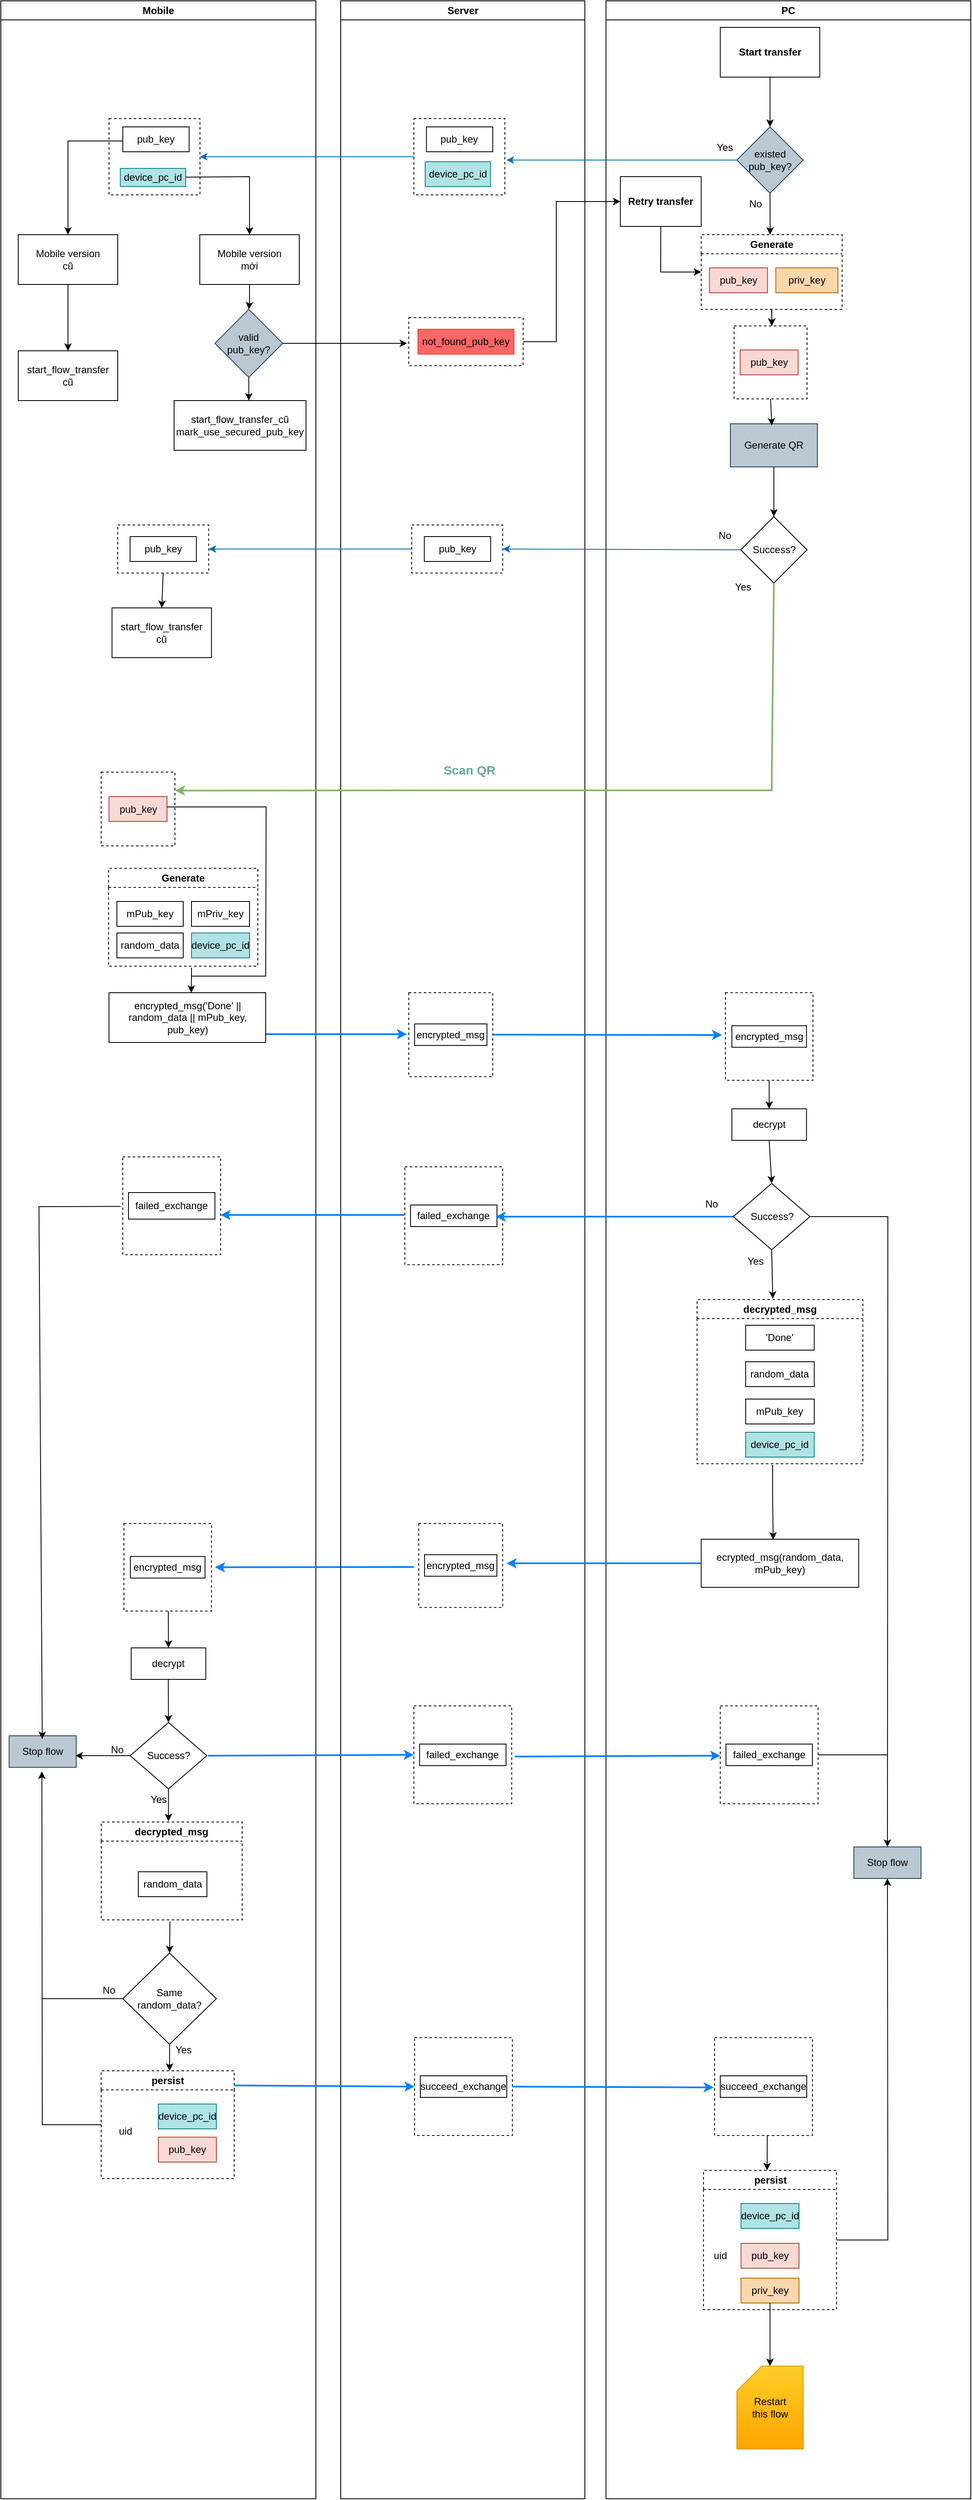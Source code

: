 <mxfile version="21.3.8" type="github">
  <diagram name="Page-1" id="N9Y60iSxj3GCSwu--n6d">
    <mxGraphModel dx="1793" dy="955" grid="1" gridSize="10" guides="1" tooltips="1" connect="1" arrows="1" fold="1" page="1" pageScale="1" pageWidth="850" pageHeight="1100" math="0" shadow="0">
      <root>
        <mxCell id="0" />
        <mxCell id="1" parent="0" />
        <mxCell id="kyeIvbU6v8zzzXoFyVYG-1" value="Mobile" style="swimlane;whiteSpace=wrap" vertex="1" parent="1">
          <mxGeometry x="30" y="128" width="380" height="3012" as="geometry" />
        </mxCell>
        <mxCell id="kyeIvbU6v8zzzXoFyVYG-2" value="" style="whiteSpace=wrap;html=1;aspect=fixed;dashed=1;" vertex="1" parent="kyeIvbU6v8zzzXoFyVYG-1">
          <mxGeometry x="121" y="930" width="89" height="89" as="geometry" />
        </mxCell>
        <mxCell id="kyeIvbU6v8zzzXoFyVYG-4" value="pub_key" style="rounded=0;whiteSpace=wrap;html=1;fillColor=#fad9d5;strokeColor=#ae4132;" vertex="1" parent="kyeIvbU6v8zzzXoFyVYG-1">
          <mxGeometry x="130.5" y="959.5" width="70" height="30" as="geometry" />
        </mxCell>
        <mxCell id="kyeIvbU6v8zzzXoFyVYG-5" value="Generate" style="swimlane;whiteSpace=wrap;html=1;dashed=1;" vertex="1" parent="kyeIvbU6v8zzzXoFyVYG-1">
          <mxGeometry x="130" y="1046" width="180" height="118" as="geometry">
            <mxRectangle x="50" y="112" width="90" height="30" as="alternateBounds" />
          </mxGeometry>
        </mxCell>
        <mxCell id="kyeIvbU6v8zzzXoFyVYG-6" value="mPub_key" style="rounded=0;whiteSpace=wrap;html=1;" vertex="1" parent="kyeIvbU6v8zzzXoFyVYG-5">
          <mxGeometry x="10" y="40" width="80" height="30" as="geometry" />
        </mxCell>
        <mxCell id="kyeIvbU6v8zzzXoFyVYG-7" value="mPriv_key" style="rounded=0;whiteSpace=wrap;html=1;" vertex="1" parent="kyeIvbU6v8zzzXoFyVYG-5">
          <mxGeometry x="100" y="40" width="70" height="30" as="geometry" />
        </mxCell>
        <mxCell id="kyeIvbU6v8zzzXoFyVYG-8" value="random_data" style="rounded=0;whiteSpace=wrap;html=1;" vertex="1" parent="kyeIvbU6v8zzzXoFyVYG-5">
          <mxGeometry x="10" y="78" width="80" height="30" as="geometry" />
        </mxCell>
        <mxCell id="kyeIvbU6v8zzzXoFyVYG-9" value="device_pc_id" style="rounded=0;whiteSpace=wrap;html=1;fillColor=#b0e3e6;strokeColor=#0e8088;" vertex="1" parent="kyeIvbU6v8zzzXoFyVYG-5">
          <mxGeometry x="100" y="78" width="70" height="30" as="geometry" />
        </mxCell>
        <mxCell id="kyeIvbU6v8zzzXoFyVYG-12" value="encrypted_msg(&#39;Done&#39; || random_data || mPub_key, pub_key)" style="rounded=0;whiteSpace=wrap;html=1;" vertex="1" parent="kyeIvbU6v8zzzXoFyVYG-1">
          <mxGeometry x="130.5" y="1196" width="189" height="60" as="geometry" />
        </mxCell>
        <mxCell id="kyeIvbU6v8zzzXoFyVYG-13" value="" style="endArrow=classic;html=1;rounded=0;entryX=0.525;entryY=0.003;entryDx=0;entryDy=0;entryPerimeter=0;" edge="1" parent="kyeIvbU6v8zzzXoFyVYG-1" target="kyeIvbU6v8zzzXoFyVYG-12">
          <mxGeometry width="50" height="50" relative="1" as="geometry">
            <mxPoint x="230" y="1166" as="sourcePoint" />
            <mxPoint x="380" y="1126" as="targetPoint" />
            <Array as="points">
              <mxPoint x="230" y="1176" />
            </Array>
          </mxGeometry>
        </mxCell>
        <mxCell id="kyeIvbU6v8zzzXoFyVYG-14" value="" style="endArrow=none;html=1;rounded=0;" edge="1" parent="kyeIvbU6v8zzzXoFyVYG-1">
          <mxGeometry width="50" height="50" relative="1" as="geometry">
            <mxPoint x="200" y="972" as="sourcePoint" />
            <mxPoint x="230" y="1176" as="targetPoint" />
            <Array as="points">
              <mxPoint x="320" y="972" />
              <mxPoint x="319.5" y="1176" />
            </Array>
          </mxGeometry>
        </mxCell>
        <mxCell id="kyeIvbU6v8zzzXoFyVYG-15" value="" style="whiteSpace=wrap;html=1;aspect=fixed;dashed=1;" vertex="1" parent="kyeIvbU6v8zzzXoFyVYG-1">
          <mxGeometry x="147.12" y="1394" width="118" height="118" as="geometry" />
        </mxCell>
        <mxCell id="kyeIvbU6v8zzzXoFyVYG-16" value="failed_exchange" style="rounded=0;whiteSpace=wrap;html=1;" vertex="1" parent="kyeIvbU6v8zzzXoFyVYG-1">
          <mxGeometry x="154" y="1437" width="104.25" height="32" as="geometry" />
        </mxCell>
        <mxCell id="kyeIvbU6v8zzzXoFyVYG-17" value="Stop flow" style="rounded=0;whiteSpace=wrap;html=1;fillColor=#bac8d3;strokeColor=#23445d;" vertex="1" parent="kyeIvbU6v8zzzXoFyVYG-1">
          <mxGeometry x="10" y="2092" width="81" height="38" as="geometry" />
        </mxCell>
        <mxCell id="kyeIvbU6v8zzzXoFyVYG-18" value="" style="endArrow=classic;html=1;rounded=0;exitX=-0.021;exitY=0.506;exitDx=0;exitDy=0;exitPerimeter=0;" edge="1" parent="kyeIvbU6v8zzzXoFyVYG-1" source="kyeIvbU6v8zzzXoFyVYG-15">
          <mxGeometry width="50" height="50" relative="1" as="geometry">
            <mxPoint x="141.99" y="1466" as="sourcePoint" />
            <mxPoint x="50" y="2096" as="targetPoint" />
            <Array as="points">
              <mxPoint x="45.99" y="1454" />
            </Array>
          </mxGeometry>
        </mxCell>
        <mxCell id="kyeIvbU6v8zzzXoFyVYG-19" value="" style="whiteSpace=wrap;html=1;aspect=fixed;dashed=1;" vertex="1" parent="kyeIvbU6v8zzzXoFyVYG-1">
          <mxGeometry x="148.49" y="1836" width="105.63" height="105.63" as="geometry" />
        </mxCell>
        <mxCell id="kyeIvbU6v8zzzXoFyVYG-20" value="encrypted_msg" style="rounded=0;whiteSpace=wrap;html=1;" vertex="1" parent="kyeIvbU6v8zzzXoFyVYG-1">
          <mxGeometry x="156.3" y="1875.82" width="90" height="26" as="geometry" />
        </mxCell>
        <mxCell id="kyeIvbU6v8zzzXoFyVYG-21" value="decrypt" style="rounded=0;whiteSpace=wrap;html=1;" vertex="1" parent="kyeIvbU6v8zzzXoFyVYG-1">
          <mxGeometry x="157.25" y="1986" width="90" height="38" as="geometry" />
        </mxCell>
        <mxCell id="kyeIvbU6v8zzzXoFyVYG-22" value="decrypted_msg" style="swimlane;whiteSpace=wrap;html=1;dashed=1;" vertex="1" parent="kyeIvbU6v8zzzXoFyVYG-1">
          <mxGeometry x="121.12" y="2196" width="170" height="118" as="geometry" />
        </mxCell>
        <mxCell id="kyeIvbU6v8zzzXoFyVYG-23" value="random_data" style="rounded=0;whiteSpace=wrap;html=1;" vertex="1" parent="kyeIvbU6v8zzzXoFyVYG-22">
          <mxGeometry x="44.75" y="60" width="82.75" height="30" as="geometry" />
        </mxCell>
        <mxCell id="kyeIvbU6v8zzzXoFyVYG-24" value="" style="endArrow=classic;html=1;rounded=0;entryX=0.5;entryY=0;entryDx=0;entryDy=0;" edge="1" parent="kyeIvbU6v8zzzXoFyVYG-22" target="kyeIvbU6v8zzzXoFyVYG-26">
          <mxGeometry width="50" height="50" relative="1" as="geometry">
            <mxPoint x="82.88" y="120" as="sourcePoint" />
            <mxPoint x="137.13" y="70" as="targetPoint" />
          </mxGeometry>
        </mxCell>
        <mxCell id="kyeIvbU6v8zzzXoFyVYG-25" value="Success?" style="rhombus;whiteSpace=wrap;html=1;" vertex="1" parent="kyeIvbU6v8zzzXoFyVYG-1">
          <mxGeometry x="156" y="2076" width="92.5" height="80" as="geometry" />
        </mxCell>
        <mxCell id="kyeIvbU6v8zzzXoFyVYG-26" value="Same random_data?" style="rhombus;whiteSpace=wrap;html=1;" vertex="1" parent="kyeIvbU6v8zzzXoFyVYG-1">
          <mxGeometry x="147.12" y="2354" width="112.88" height="110" as="geometry" />
        </mxCell>
        <mxCell id="kyeIvbU6v8zzzXoFyVYG-27" value="" style="endArrow=classic;html=1;rounded=0;entryX=0.5;entryY=0;entryDx=0;entryDy=0;" edge="1" parent="kyeIvbU6v8zzzXoFyVYG-1" target="kyeIvbU6v8zzzXoFyVYG-21">
          <mxGeometry width="50" height="50" relative="1" as="geometry">
            <mxPoint x="202" y="1942" as="sourcePoint" />
            <mxPoint x="254.12" y="1891.63" as="targetPoint" />
          </mxGeometry>
        </mxCell>
        <mxCell id="kyeIvbU6v8zzzXoFyVYG-28" value="" style="endArrow=classic;html=1;rounded=0;entryX=0.5;entryY=0;entryDx=0;entryDy=0;" edge="1" parent="kyeIvbU6v8zzzXoFyVYG-1" target="kyeIvbU6v8zzzXoFyVYG-25">
          <mxGeometry width="50" height="50" relative="1" as="geometry">
            <mxPoint x="201.99" y="2024" as="sourcePoint" />
            <mxPoint x="201.99" y="2068" as="targetPoint" />
          </mxGeometry>
        </mxCell>
        <mxCell id="kyeIvbU6v8zzzXoFyVYG-29" value="" style="endArrow=classic;html=1;rounded=0;exitX=0.5;exitY=1;exitDx=0;exitDy=0;entryX=0.477;entryY=-0.008;entryDx=0;entryDy=0;entryPerimeter=0;" edge="1" parent="kyeIvbU6v8zzzXoFyVYG-1" source="kyeIvbU6v8zzzXoFyVYG-25" target="kyeIvbU6v8zzzXoFyVYG-22">
          <mxGeometry width="50" height="50" relative="1" as="geometry">
            <mxPoint x="350" y="2236" as="sourcePoint" />
            <mxPoint x="400" y="2186" as="targetPoint" />
          </mxGeometry>
        </mxCell>
        <mxCell id="kyeIvbU6v8zzzXoFyVYG-30" value="" style="endArrow=classic;html=1;rounded=0;exitX=0;exitY=0.5;exitDx=0;exitDy=0;entryX=1;entryY=0.5;entryDx=0;entryDy=0;" edge="1" parent="kyeIvbU6v8zzzXoFyVYG-1" source="kyeIvbU6v8zzzXoFyVYG-25">
          <mxGeometry width="50" height="50" relative="1" as="geometry">
            <mxPoint x="260" y="2106" as="sourcePoint" />
            <mxPoint x="90" y="2116" as="targetPoint" />
          </mxGeometry>
        </mxCell>
        <mxCell id="kyeIvbU6v8zzzXoFyVYG-31" value="" style="endArrow=classic;html=1;rounded=0;strokeWidth=2;fillColor=#b1ddf0;strokeColor=#007FFF;" edge="1" parent="kyeIvbU6v8zzzXoFyVYG-1">
          <mxGeometry width="50" height="50" relative="1" as="geometry">
            <mxPoint x="498.25" y="1888.48" as="sourcePoint" />
            <mxPoint x="258.25" y="1888.82" as="targetPoint" />
          </mxGeometry>
        </mxCell>
        <mxCell id="kyeIvbU6v8zzzXoFyVYG-32" value="" style="endArrow=classic;html=1;rounded=0;entryX=0.5;entryY=0;entryDx=0;entryDy=0;exitX=0.5;exitY=1;exitDx=0;exitDy=0;" edge="1" parent="kyeIvbU6v8zzzXoFyVYG-1" source="kyeIvbU6v8zzzXoFyVYG-26">
          <mxGeometry width="50" height="50" relative="1" as="geometry">
            <mxPoint x="200" y="2466" as="sourcePoint" />
            <mxPoint x="203.56" y="2496" as="targetPoint" />
          </mxGeometry>
        </mxCell>
        <mxCell id="kyeIvbU6v8zzzXoFyVYG-33" value="Yes" style="text;html=1;align=center;verticalAlign=middle;resizable=0;points=[];autosize=1;strokeColor=none;fillColor=none;" vertex="1" parent="kyeIvbU6v8zzzXoFyVYG-1">
          <mxGeometry x="200" y="2456" width="40" height="30" as="geometry" />
        </mxCell>
        <mxCell id="kyeIvbU6v8zzzXoFyVYG-34" value="persist" style="swimlane;whiteSpace=wrap;html=1;dashed=1;" vertex="1" parent="kyeIvbU6v8zzzXoFyVYG-1">
          <mxGeometry x="121" y="2496" width="160.5" height="130" as="geometry" />
        </mxCell>
        <mxCell id="kyeIvbU6v8zzzXoFyVYG-35" value="device_pc_id" style="rounded=0;whiteSpace=wrap;html=1;fillColor=#b0e3e6;strokeColor=#0e8088;" vertex="1" parent="kyeIvbU6v8zzzXoFyVYG-34">
          <mxGeometry x="69" y="40" width="70" height="30" as="geometry" />
        </mxCell>
        <mxCell id="kyeIvbU6v8zzzXoFyVYG-36" value="pub_key" style="rounded=0;whiteSpace=wrap;html=1;fillColor=#fad9d5;strokeColor=#ae4132;" vertex="1" parent="kyeIvbU6v8zzzXoFyVYG-34">
          <mxGeometry x="69" y="80" width="70" height="30" as="geometry" />
        </mxCell>
        <mxCell id="kyeIvbU6v8zzzXoFyVYG-37" value="uid" style="text;html=1;align=center;verticalAlign=middle;resizable=0;points=[];autosize=1;strokeColor=none;fillColor=none;" vertex="1" parent="kyeIvbU6v8zzzXoFyVYG-34">
          <mxGeometry x="9" y="58" width="40" height="30" as="geometry" />
        </mxCell>
        <mxCell id="kyeIvbU6v8zzzXoFyVYG-38" value="" style="endArrow=classic;html=1;rounded=0;exitX=0;exitY=0.5;exitDx=0;exitDy=0;entryX=0.5;entryY=1;entryDx=0;entryDy=0;" edge="1" parent="kyeIvbU6v8zzzXoFyVYG-1" source="kyeIvbU6v8zzzXoFyVYG-34">
          <mxGeometry width="50" height="50" relative="1" as="geometry">
            <mxPoint x="360" y="2286" as="sourcePoint" />
            <mxPoint x="49.5" y="2135" as="targetPoint" />
            <Array as="points">
              <mxPoint x="50" y="2561" />
            </Array>
          </mxGeometry>
        </mxCell>
        <mxCell id="kyeIvbU6v8zzzXoFyVYG-141" value="" style="rounded=0;whiteSpace=wrap;html=1;dashed=1;" vertex="1" parent="kyeIvbU6v8zzzXoFyVYG-1">
          <mxGeometry x="130.5" y="142" width="109.75" height="92" as="geometry" />
        </mxCell>
        <mxCell id="kyeIvbU6v8zzzXoFyVYG-142" value="device_pc_id" style="rounded=0;whiteSpace=wrap;html=1;fillColor=#b0e3e6;strokeColor=#0e8088;" vertex="1" parent="kyeIvbU6v8zzzXoFyVYG-1">
          <mxGeometry x="144.13" y="202" width="78.88" height="22" as="geometry" />
        </mxCell>
        <mxCell id="kyeIvbU6v8zzzXoFyVYG-153" value="" style="edgeStyle=orthogonalEdgeStyle;rounded=0;orthogonalLoop=1;jettySize=auto;html=1;" edge="1" parent="kyeIvbU6v8zzzXoFyVYG-1" source="kyeIvbU6v8zzzXoFyVYG-151" target="kyeIvbU6v8zzzXoFyVYG-152">
          <mxGeometry relative="1" as="geometry" />
        </mxCell>
        <mxCell id="kyeIvbU6v8zzzXoFyVYG-151" value="Mobile version &lt;br&gt;cũ" style="rounded=0;whiteSpace=wrap;html=1;" vertex="1" parent="kyeIvbU6v8zzzXoFyVYG-1">
          <mxGeometry x="21" y="282" width="120" height="60" as="geometry" />
        </mxCell>
        <mxCell id="kyeIvbU6v8zzzXoFyVYG-152" value="start_flow_transfer&lt;br&gt;cũ" style="rounded=0;whiteSpace=wrap;html=1;" vertex="1" parent="kyeIvbU6v8zzzXoFyVYG-1">
          <mxGeometry x="21" y="422" width="120" height="60" as="geometry" />
        </mxCell>
        <mxCell id="kyeIvbU6v8zzzXoFyVYG-163" value="" style="edgeStyle=orthogonalEdgeStyle;rounded=0;orthogonalLoop=1;jettySize=auto;html=1;" edge="1" parent="kyeIvbU6v8zzzXoFyVYG-1" source="kyeIvbU6v8zzzXoFyVYG-154" target="kyeIvbU6v8zzzXoFyVYG-158">
          <mxGeometry relative="1" as="geometry" />
        </mxCell>
        <mxCell id="kyeIvbU6v8zzzXoFyVYG-154" value="Mobile version&lt;br&gt;mới" style="rounded=0;whiteSpace=wrap;html=1;" vertex="1" parent="kyeIvbU6v8zzzXoFyVYG-1">
          <mxGeometry x="240" y="282" width="120" height="60" as="geometry" />
        </mxCell>
        <mxCell id="kyeIvbU6v8zzzXoFyVYG-156" value="" style="endArrow=classic;html=1;rounded=0;entryX=0.5;entryY=0;entryDx=0;entryDy=0;exitX=0;exitY=0.5;exitDx=0;exitDy=0;" edge="1" parent="kyeIvbU6v8zzzXoFyVYG-1" target="kyeIvbU6v8zzzXoFyVYG-151">
          <mxGeometry width="50" height="50" relative="1" as="geometry">
            <mxPoint x="146.76" y="169" as="sourcePoint" />
            <mxPoint x="620" y="272" as="targetPoint" />
            <Array as="points">
              <mxPoint x="81" y="169" />
            </Array>
          </mxGeometry>
        </mxCell>
        <mxCell id="kyeIvbU6v8zzzXoFyVYG-157" value="" style="endArrow=classic;html=1;rounded=0;entryX=0.5;entryY=0;entryDx=0;entryDy=0;" edge="1" parent="kyeIvbU6v8zzzXoFyVYG-1" source="kyeIvbU6v8zzzXoFyVYG-142" target="kyeIvbU6v8zzzXoFyVYG-154">
          <mxGeometry width="50" height="50" relative="1" as="geometry">
            <mxPoint x="230" y="212" as="sourcePoint" />
            <mxPoint x="620" y="272" as="targetPoint" />
            <Array as="points">
              <mxPoint x="300" y="212" />
            </Array>
          </mxGeometry>
        </mxCell>
        <mxCell id="kyeIvbU6v8zzzXoFyVYG-166" value="" style="edgeStyle=orthogonalEdgeStyle;rounded=0;orthogonalLoop=1;jettySize=auto;html=1;" edge="1" parent="kyeIvbU6v8zzzXoFyVYG-1" source="kyeIvbU6v8zzzXoFyVYG-158" target="kyeIvbU6v8zzzXoFyVYG-165">
          <mxGeometry relative="1" as="geometry">
            <Array as="points">
              <mxPoint x="299" y="482" />
              <mxPoint x="299" y="482" />
            </Array>
          </mxGeometry>
        </mxCell>
        <mxCell id="kyeIvbU6v8zzzXoFyVYG-158" value="valid pub_key?" style="rhombus;whiteSpace=wrap;html=1;fillColor=#bac8d3;strokeColor=#23445d;" vertex="1" parent="kyeIvbU6v8zzzXoFyVYG-1">
          <mxGeometry x="258.25" y="372" width="81.75" height="82" as="geometry" />
        </mxCell>
        <mxCell id="kyeIvbU6v8zzzXoFyVYG-165" value="start_flow_transfer_cũ&lt;br&gt;mark_use_secured_pub_key" style="rounded=0;whiteSpace=wrap;html=1;align=center;" vertex="1" parent="kyeIvbU6v8zzzXoFyVYG-1">
          <mxGeometry x="209" y="482" width="159.12" height="60" as="geometry" />
        </mxCell>
        <mxCell id="kyeIvbU6v8zzzXoFyVYG-174" value="" style="rounded=0;whiteSpace=wrap;html=1;dashed=1;" vertex="1" parent="kyeIvbU6v8zzzXoFyVYG-1">
          <mxGeometry x="141" y="632" width="109.75" height="58" as="geometry" />
        </mxCell>
        <mxCell id="kyeIvbU6v8zzzXoFyVYG-177" value="pub_key" style="rounded=0;whiteSpace=wrap;html=1;" vertex="1" parent="kyeIvbU6v8zzzXoFyVYG-1">
          <mxGeometry x="147.12" y="152" width="80" height="30" as="geometry" />
        </mxCell>
        <mxCell id="kyeIvbU6v8zzzXoFyVYG-179" value="pub_key" style="rounded=0;whiteSpace=wrap;html=1;" vertex="1" parent="kyeIvbU6v8zzzXoFyVYG-1">
          <mxGeometry x="155.88" y="646" width="80" height="30" as="geometry" />
        </mxCell>
        <mxCell id="kyeIvbU6v8zzzXoFyVYG-181" value="start_flow_transfer&lt;br&gt;cũ" style="rounded=0;whiteSpace=wrap;html=1;" vertex="1" parent="kyeIvbU6v8zzzXoFyVYG-1">
          <mxGeometry x="134.12" y="732" width="120" height="60" as="geometry" />
        </mxCell>
        <mxCell id="kyeIvbU6v8zzzXoFyVYG-182" value="" style="endArrow=classic;html=1;rounded=0;exitX=0.5;exitY=1;exitDx=0;exitDy=0;entryX=0.5;entryY=0;entryDx=0;entryDy=0;" edge="1" parent="kyeIvbU6v8zzzXoFyVYG-1" source="kyeIvbU6v8zzzXoFyVYG-174" target="kyeIvbU6v8zzzXoFyVYG-181">
          <mxGeometry width="50" height="50" relative="1" as="geometry">
            <mxPoint x="510" y="802" as="sourcePoint" />
            <mxPoint x="560" y="752" as="targetPoint" />
          </mxGeometry>
        </mxCell>
        <mxCell id="kyeIvbU6v8zzzXoFyVYG-39" value="Server" style="swimlane;whiteSpace=wrap" vertex="1" parent="1">
          <mxGeometry x="440" y="128" width="294.5" height="3012" as="geometry">
            <mxRectangle x="444.5" y="128" width="80" height="30" as="alternateBounds" />
          </mxGeometry>
        </mxCell>
        <mxCell id="kyeIvbU6v8zzzXoFyVYG-44" value="Scan QR&amp;nbsp;" style="text;html=1;strokeColor=none;fillColor=none;align=center;verticalAlign=middle;whiteSpace=wrap;rounded=0;fontSize=15;fontStyle=1;fontColor=#67AB9F;" vertex="1" parent="kyeIvbU6v8zzzXoFyVYG-39">
          <mxGeometry x="120.37" y="912" width="75" height="30" as="geometry" />
        </mxCell>
        <mxCell id="kyeIvbU6v8zzzXoFyVYG-45" value="" style="whiteSpace=wrap;html=1;aspect=fixed;dashed=1;" vertex="1" parent="kyeIvbU6v8zzzXoFyVYG-39">
          <mxGeometry x="82.13" y="1196" width="101.25" height="101.25" as="geometry" />
        </mxCell>
        <mxCell id="kyeIvbU6v8zzzXoFyVYG-46" value="encrypted_msg" style="rounded=0;whiteSpace=wrap;html=1;" vertex="1" parent="kyeIvbU6v8zzzXoFyVYG-39">
          <mxGeometry x="89.13" y="1233.63" width="87.25" height="26" as="geometry" />
        </mxCell>
        <mxCell id="kyeIvbU6v8zzzXoFyVYG-47" value="" style="whiteSpace=wrap;html=1;aspect=fixed;dashed=1;" vertex="1" parent="kyeIvbU6v8zzzXoFyVYG-39">
          <mxGeometry x="77.37" y="1406" width="118" height="118" as="geometry" />
        </mxCell>
        <mxCell id="kyeIvbU6v8zzzXoFyVYG-48" value="failed_exchange" style="rounded=0;whiteSpace=wrap;html=1;" vertex="1" parent="kyeIvbU6v8zzzXoFyVYG-39">
          <mxGeometry x="84.24" y="1452" width="104.25" height="26" as="geometry" />
        </mxCell>
        <mxCell id="kyeIvbU6v8zzzXoFyVYG-49" value="" style="whiteSpace=wrap;html=1;aspect=fixed;dashed=1;" vertex="1" parent="kyeIvbU6v8zzzXoFyVYG-39">
          <mxGeometry x="94.12" y="1836" width="101.25" height="101.25" as="geometry" />
        </mxCell>
        <mxCell id="kyeIvbU6v8zzzXoFyVYG-50" value="encrypted_msg" style="rounded=0;whiteSpace=wrap;html=1;" vertex="1" parent="kyeIvbU6v8zzzXoFyVYG-39">
          <mxGeometry x="101.12" y="1873.63" width="87.25" height="26" as="geometry" />
        </mxCell>
        <mxCell id="kyeIvbU6v8zzzXoFyVYG-51" value="" style="whiteSpace=wrap;html=1;aspect=fixed;dashed=1;" vertex="1" parent="kyeIvbU6v8zzzXoFyVYG-39">
          <mxGeometry x="89.13" y="2456" width="118" height="118" as="geometry" />
        </mxCell>
        <mxCell id="kyeIvbU6v8zzzXoFyVYG-52" value="succeed_exchange" style="rounded=0;whiteSpace=wrap;html=1;" vertex="1" parent="kyeIvbU6v8zzzXoFyVYG-39">
          <mxGeometry x="96.0" y="2502" width="104.25" height="26" as="geometry" />
        </mxCell>
        <mxCell id="kyeIvbU6v8zzzXoFyVYG-53" value="" style="whiteSpace=wrap;html=1;aspect=fixed;dashed=1;" vertex="1" parent="kyeIvbU6v8zzzXoFyVYG-39">
          <mxGeometry x="88.25" y="2056" width="118" height="118" as="geometry" />
        </mxCell>
        <mxCell id="kyeIvbU6v8zzzXoFyVYG-54" value="failed_exchange" style="rounded=0;whiteSpace=wrap;html=1;" vertex="1" parent="kyeIvbU6v8zzzXoFyVYG-39">
          <mxGeometry x="95.12" y="2102" width="104.25" height="26" as="geometry" />
        </mxCell>
        <mxCell id="kyeIvbU6v8zzzXoFyVYG-137" value="" style="rounded=0;whiteSpace=wrap;html=1;dashed=1;" vertex="1" parent="kyeIvbU6v8zzzXoFyVYG-39">
          <mxGeometry x="88.25" y="142" width="109.75" height="92" as="geometry" />
        </mxCell>
        <mxCell id="kyeIvbU6v8zzzXoFyVYG-138" value="device_pc_id" style="rounded=0;whiteSpace=wrap;html=1;fillColor=#b0e3e6;strokeColor=#0e8088;" vertex="1" parent="kyeIvbU6v8zzzXoFyVYG-39">
          <mxGeometry x="101.88" y="194" width="78.88" height="30" as="geometry" />
        </mxCell>
        <mxCell id="kyeIvbU6v8zzzXoFyVYG-159" value="" style="rounded=0;whiteSpace=wrap;html=1;dashed=1;" vertex="1" parent="kyeIvbU6v8zzzXoFyVYG-39">
          <mxGeometry x="82.13" y="382" width="137.87" height="58" as="geometry" />
        </mxCell>
        <mxCell id="kyeIvbU6v8zzzXoFyVYG-161" value="not_found_pub_key" style="rounded=0;whiteSpace=wrap;html=1;fillColor=#FF6666;strokeColor=#FF3333;" vertex="1" parent="kyeIvbU6v8zzzXoFyVYG-39">
          <mxGeometry x="93.12" y="396" width="115.88" height="30" as="geometry" />
        </mxCell>
        <mxCell id="kyeIvbU6v8zzzXoFyVYG-171" value="" style="rounded=0;whiteSpace=wrap;html=1;dashed=1;" vertex="1" parent="kyeIvbU6v8zzzXoFyVYG-39">
          <mxGeometry x="85.62" y="632" width="109.75" height="58" as="geometry" />
        </mxCell>
        <mxCell id="kyeIvbU6v8zzzXoFyVYG-176" value="pub_key" style="rounded=0;whiteSpace=wrap;html=1;" vertex="1" parent="kyeIvbU6v8zzzXoFyVYG-39">
          <mxGeometry x="103.38" y="152" width="80" height="30" as="geometry" />
        </mxCell>
        <mxCell id="kyeIvbU6v8zzzXoFyVYG-178" value="pub_key" style="rounded=0;whiteSpace=wrap;html=1;" vertex="1" parent="kyeIvbU6v8zzzXoFyVYG-39">
          <mxGeometry x="100.85" y="646" width="80" height="30" as="geometry" />
        </mxCell>
        <mxCell id="kyeIvbU6v8zzzXoFyVYG-55" value="PC" style="swimlane;whiteSpace=wrap" vertex="1" parent="1">
          <mxGeometry x="760" y="128" width="440" height="3012" as="geometry" />
        </mxCell>
        <mxCell id="kyeIvbU6v8zzzXoFyVYG-57" value="Generate" style="swimlane;whiteSpace=wrap;html=1;dashed=1;" vertex="1" parent="kyeIvbU6v8zzzXoFyVYG-55">
          <mxGeometry x="114.83" y="282" width="170" height="90" as="geometry">
            <mxRectangle x="50" y="112" width="90" height="30" as="alternateBounds" />
          </mxGeometry>
        </mxCell>
        <mxCell id="kyeIvbU6v8zzzXoFyVYG-58" value="pub_key" style="rounded=0;whiteSpace=wrap;html=1;fillColor=#fad9d5;strokeColor=#ae4132;" vertex="1" parent="kyeIvbU6v8zzzXoFyVYG-57">
          <mxGeometry x="10" y="40" width="70" height="30" as="geometry" />
        </mxCell>
        <mxCell id="kyeIvbU6v8zzzXoFyVYG-59" value="priv_key" style="rounded=0;whiteSpace=wrap;html=1;fillColor=#fad7ac;strokeColor=#b46504;" vertex="1" parent="kyeIvbU6v8zzzXoFyVYG-57">
          <mxGeometry x="90" y="40" width="75" height="30" as="geometry" />
        </mxCell>
        <mxCell id="kyeIvbU6v8zzzXoFyVYG-79" value="" style="edgeStyle=orthogonalEdgeStyle;rounded=0;orthogonalLoop=1;jettySize=auto;html=1;entryX=0.457;entryY=0.009;entryDx=0;entryDy=0;entryPerimeter=0;" edge="1" parent="kyeIvbU6v8zzzXoFyVYG-55" target="kyeIvbU6v8zzzXoFyVYG-88">
          <mxGeometry relative="1" as="geometry">
            <mxPoint x="200" y="1766" as="sourcePoint" />
            <Array as="points">
              <mxPoint x="201" y="1766" />
              <mxPoint x="201" y="1806" />
              <mxPoint x="202" y="1806" />
            </Array>
          </mxGeometry>
        </mxCell>
        <mxCell id="kyeIvbU6v8zzzXoFyVYG-80" value="decrypted_msg" style="swimlane;whiteSpace=wrap;html=1;dashed=1;" vertex="1" parent="kyeIvbU6v8zzzXoFyVYG-55">
          <mxGeometry x="109.83" y="1566" width="200" height="198" as="geometry" />
        </mxCell>
        <mxCell id="kyeIvbU6v8zzzXoFyVYG-81" value="&#39;Done&#39;" style="rounded=0;whiteSpace=wrap;html=1;" vertex="1" parent="kyeIvbU6v8zzzXoFyVYG-80">
          <mxGeometry x="58.62" y="31" width="82.75" height="30" as="geometry" />
        </mxCell>
        <mxCell id="kyeIvbU6v8zzzXoFyVYG-82" value="random_data" style="rounded=0;whiteSpace=wrap;html=1;" vertex="1" parent="kyeIvbU6v8zzzXoFyVYG-80">
          <mxGeometry x="58.63" y="75" width="82.75" height="30" as="geometry" />
        </mxCell>
        <mxCell id="kyeIvbU6v8zzzXoFyVYG-83" value="mPub_key" style="rounded=0;whiteSpace=wrap;html=1;" vertex="1" parent="kyeIvbU6v8zzzXoFyVYG-80">
          <mxGeometry x="58.63" y="120" width="82.75" height="30" as="geometry" />
        </mxCell>
        <mxCell id="kyeIvbU6v8zzzXoFyVYG-84" value="device_pc_id" style="rounded=0;whiteSpace=wrap;html=1;fillColor=#b0e3e6;strokeColor=#0e8088;" vertex="1" parent="kyeIvbU6v8zzzXoFyVYG-80">
          <mxGeometry x="58.62" y="160" width="82.75" height="30" as="geometry" />
        </mxCell>
        <mxCell id="kyeIvbU6v8zzzXoFyVYG-85" value="Success?" style="rhombus;whiteSpace=wrap;html=1;" vertex="1" parent="kyeIvbU6v8zzzXoFyVYG-55">
          <mxGeometry x="153.58" y="1426" width="92.5" height="80" as="geometry" />
        </mxCell>
        <mxCell id="kyeIvbU6v8zzzXoFyVYG-86" value="decrypt" style="rounded=0;whiteSpace=wrap;html=1;" vertex="1" parent="kyeIvbU6v8zzzXoFyVYG-55">
          <mxGeometry x="151.84" y="1336" width="90" height="38" as="geometry" />
        </mxCell>
        <mxCell id="kyeIvbU6v8zzzXoFyVYG-87" value="" style="endArrow=classic;html=1;rounded=0;exitX=0;exitY=0.5;exitDx=0;exitDy=0;strokeWidth=2;fillColor=#b1ddf0;strokeColor=#007FFF;" edge="1" parent="kyeIvbU6v8zzzXoFyVYG-55" source="kyeIvbU6v8zzzXoFyVYG-85">
          <mxGeometry width="50" height="50" relative="1" as="geometry">
            <mxPoint x="101.99" y="1466" as="sourcePoint" />
            <mxPoint x="-133.01" y="1466" as="targetPoint" />
          </mxGeometry>
        </mxCell>
        <mxCell id="kyeIvbU6v8zzzXoFyVYG-88" value="ecrypted_msg(random_data, mPub_key)" style="whiteSpace=wrap;html=1;fontStyle=0;startSize=23;" vertex="1" parent="kyeIvbU6v8zzzXoFyVYG-55">
          <mxGeometry x="114.83" y="1855" width="190" height="58" as="geometry" />
        </mxCell>
        <mxCell id="kyeIvbU6v8zzzXoFyVYG-89" value="" style="endArrow=classic;html=1;rounded=0;strokeWidth=2;fillColor=#b1ddf0;strokeColor=#007FFF;exitX=0;exitY=0.5;exitDx=0;exitDy=0;" edge="1" parent="kyeIvbU6v8zzzXoFyVYG-55" source="kyeIvbU6v8zzzXoFyVYG-88">
          <mxGeometry width="50" height="50" relative="1" as="geometry">
            <mxPoint x="96.99" y="1886" as="sourcePoint" />
            <mxPoint x="-120" y="1884" as="targetPoint" />
          </mxGeometry>
        </mxCell>
        <mxCell id="kyeIvbU6v8zzzXoFyVYG-90" value="No" style="text;html=1;align=center;verticalAlign=middle;resizable=0;points=[];autosize=1;strokeColor=none;fillColor=none;" vertex="1" parent="kyeIvbU6v8zzzXoFyVYG-55">
          <mxGeometry x="106.99" y="1436" width="40" height="30" as="geometry" />
        </mxCell>
        <mxCell id="kyeIvbU6v8zzzXoFyVYG-91" value="" style="whiteSpace=wrap;html=1;aspect=fixed;dashed=1;" vertex="1" parent="kyeIvbU6v8zzzXoFyVYG-55">
          <mxGeometry x="144.03" y="1196" width="105.63" height="105.63" as="geometry" />
        </mxCell>
        <mxCell id="kyeIvbU6v8zzzXoFyVYG-92" value="encrypted_msg" style="rounded=0;whiteSpace=wrap;html=1;" vertex="1" parent="kyeIvbU6v8zzzXoFyVYG-55">
          <mxGeometry x="151.84" y="1235.81" width="90" height="26" as="geometry" />
        </mxCell>
        <mxCell id="kyeIvbU6v8zzzXoFyVYG-93" value="" style="whiteSpace=wrap;html=1;aspect=fixed;dashed=1;" vertex="1" parent="kyeIvbU6v8zzzXoFyVYG-55">
          <mxGeometry x="131.0" y="2456" width="118" height="118" as="geometry" />
        </mxCell>
        <mxCell id="kyeIvbU6v8zzzXoFyVYG-94" value="succeed_exchange" style="rounded=0;whiteSpace=wrap;html=1;" vertex="1" parent="kyeIvbU6v8zzzXoFyVYG-55">
          <mxGeometry x="137.87" y="2502" width="104.25" height="26" as="geometry" />
        </mxCell>
        <mxCell id="kyeIvbU6v8zzzXoFyVYG-95" value="" style="endArrow=classic;html=1;rounded=0;entryX=0.54;entryY=0;entryDx=0;entryDy=0;entryPerimeter=0;" edge="1" parent="kyeIvbU6v8zzzXoFyVYG-55">
          <mxGeometry width="50" height="50" relative="1" as="geometry">
            <mxPoint x="194.5" y="2574" as="sourcePoint" />
            <mxPoint x="194.36" y="2616" as="targetPoint" />
          </mxGeometry>
        </mxCell>
        <mxCell id="kyeIvbU6v8zzzXoFyVYG-96" value="" style="endArrow=classic;html=1;rounded=0;exitX=0.5;exitY=1;exitDx=0;exitDy=0;entryX=0.5;entryY=0;entryDx=0;entryDy=0;" edge="1" parent="kyeIvbU6v8zzzXoFyVYG-55" source="kyeIvbU6v8zzzXoFyVYG-91" target="kyeIvbU6v8zzzXoFyVYG-86">
          <mxGeometry width="50" height="50" relative="1" as="geometry">
            <mxPoint x="-210" y="1526" as="sourcePoint" />
            <mxPoint x="-160" y="1476" as="targetPoint" />
          </mxGeometry>
        </mxCell>
        <mxCell id="kyeIvbU6v8zzzXoFyVYG-97" value="" style="endArrow=classic;html=1;rounded=0;exitX=0.5;exitY=1;exitDx=0;exitDy=0;entryX=0.5;entryY=0;entryDx=0;entryDy=0;" edge="1" parent="kyeIvbU6v8zzzXoFyVYG-55" source="kyeIvbU6v8zzzXoFyVYG-86" target="kyeIvbU6v8zzzXoFyVYG-85">
          <mxGeometry width="50" height="50" relative="1" as="geometry">
            <mxPoint x="-210" y="1526" as="sourcePoint" />
            <mxPoint x="-160" y="1476" as="targetPoint" />
          </mxGeometry>
        </mxCell>
        <mxCell id="kyeIvbU6v8zzzXoFyVYG-98" value="" style="endArrow=classic;html=1;rounded=0;exitX=0.5;exitY=1;exitDx=0;exitDy=0;entryX=0.457;entryY=-0.005;entryDx=0;entryDy=0;entryPerimeter=0;" edge="1" parent="kyeIvbU6v8zzzXoFyVYG-55" source="kyeIvbU6v8zzzXoFyVYG-85" target="kyeIvbU6v8zzzXoFyVYG-80">
          <mxGeometry width="50" height="50" relative="1" as="geometry">
            <mxPoint x="-210" y="1526" as="sourcePoint" />
            <mxPoint x="-160" y="1476" as="targetPoint" />
          </mxGeometry>
        </mxCell>
        <mxCell id="kyeIvbU6v8zzzXoFyVYG-99" value="Yes" style="text;html=1;align=center;verticalAlign=middle;resizable=0;points=[];autosize=1;strokeColor=none;fillColor=none;" vertex="1" parent="kyeIvbU6v8zzzXoFyVYG-55">
          <mxGeometry x="160" y="1505" width="40" height="30" as="geometry" />
        </mxCell>
        <mxCell id="kyeIvbU6v8zzzXoFyVYG-100" value="" style="whiteSpace=wrap;html=1;aspect=fixed;dashed=1;" vertex="1" parent="kyeIvbU6v8zzzXoFyVYG-55">
          <mxGeometry x="137.84" y="2056" width="118" height="118" as="geometry" />
        </mxCell>
        <mxCell id="kyeIvbU6v8zzzXoFyVYG-101" value="failed_exchange" style="rounded=0;whiteSpace=wrap;html=1;" vertex="1" parent="kyeIvbU6v8zzzXoFyVYG-55">
          <mxGeometry x="144.71" y="2102" width="104.25" height="26" as="geometry" />
        </mxCell>
        <mxCell id="kyeIvbU6v8zzzXoFyVYG-102" value="Stop flow" style="rounded=0;whiteSpace=wrap;html=1;fillColor=#bac8d3;strokeColor=#23445d;" vertex="1" parent="kyeIvbU6v8zzzXoFyVYG-55">
          <mxGeometry x="299" y="2226" width="81" height="38" as="geometry" />
        </mxCell>
        <mxCell id="kyeIvbU6v8zzzXoFyVYG-103" value="" style="endArrow=classic;html=1;rounded=0;entryX=0.5;entryY=1;entryDx=0;entryDy=0;exitX=1;exitY=0.5;exitDx=0;exitDy=0;" edge="1" parent="kyeIvbU6v8zzzXoFyVYG-55" source="kyeIvbU6v8zzzXoFyVYG-105" target="kyeIvbU6v8zzzXoFyVYG-102">
          <mxGeometry width="50" height="50" relative="1" as="geometry">
            <mxPoint x="280" y="2639" as="sourcePoint" />
            <mxPoint x="-160" y="2326" as="targetPoint" />
            <Array as="points">
              <mxPoint x="340" y="2700" />
            </Array>
          </mxGeometry>
        </mxCell>
        <mxCell id="kyeIvbU6v8zzzXoFyVYG-104" value="" style="endArrow=classic;html=1;rounded=0;exitX=1;exitY=0.5;exitDx=0;exitDy=0;entryX=0.5;entryY=0;entryDx=0;entryDy=0;" edge="1" parent="kyeIvbU6v8zzzXoFyVYG-55" source="kyeIvbU6v8zzzXoFyVYG-85" target="kyeIvbU6v8zzzXoFyVYG-102">
          <mxGeometry width="50" height="50" relative="1" as="geometry">
            <mxPoint x="309.83" y="1796" as="sourcePoint" />
            <mxPoint x="359.83" y="1746" as="targetPoint" />
            <Array as="points">
              <mxPoint x="340" y="1466" />
            </Array>
          </mxGeometry>
        </mxCell>
        <mxCell id="kyeIvbU6v8zzzXoFyVYG-105" value="persist" style="swimlane;whiteSpace=wrap;html=1;dashed=1;" vertex="1" parent="kyeIvbU6v8zzzXoFyVYG-55">
          <mxGeometry x="117.59" y="2616" width="160.5" height="168" as="geometry" />
        </mxCell>
        <mxCell id="kyeIvbU6v8zzzXoFyVYG-106" value="device_pc_id" style="rounded=0;whiteSpace=wrap;html=1;fillColor=#b0e3e6;strokeColor=#0e8088;" vertex="1" parent="kyeIvbU6v8zzzXoFyVYG-105">
          <mxGeometry x="45.25" y="40" width="70" height="30" as="geometry" />
        </mxCell>
        <mxCell id="kyeIvbU6v8zzzXoFyVYG-107" value="pub_key" style="rounded=0;whiteSpace=wrap;html=1;fillColor=#fad9d5;strokeColor=#ae4132;" vertex="1" parent="kyeIvbU6v8zzzXoFyVYG-105">
          <mxGeometry x="45.25" y="88" width="70" height="30" as="geometry" />
        </mxCell>
        <mxCell id="kyeIvbU6v8zzzXoFyVYG-108" value="uid" style="text;html=1;strokeColor=none;fillColor=none;align=center;verticalAlign=middle;whiteSpace=wrap;rounded=0;" vertex="1" parent="kyeIvbU6v8zzzXoFyVYG-105">
          <mxGeometry x="-10" y="88" width="60" height="30" as="geometry" />
        </mxCell>
        <mxCell id="kyeIvbU6v8zzzXoFyVYG-135" value="priv_key" style="rounded=0;whiteSpace=wrap;html=1;fillColor=#fad7ac;strokeColor=#b46504;" vertex="1" parent="kyeIvbU6v8zzzXoFyVYG-105">
          <mxGeometry x="45.25" y="130" width="70" height="30" as="geometry" />
        </mxCell>
        <mxCell id="kyeIvbU6v8zzzXoFyVYG-122" value="existed pub_key?" style="rhombus;whiteSpace=wrap;html=1;fillColor=#bac8d3;strokeColor=#23445d;" vertex="1" parent="kyeIvbU6v8zzzXoFyVYG-55">
          <mxGeometry x="157.84" y="152" width="80" height="80" as="geometry" />
        </mxCell>
        <mxCell id="kyeIvbU6v8zzzXoFyVYG-124" value="" style="edgeStyle=orthogonalEdgeStyle;rounded=0;orthogonalLoop=1;jettySize=auto;html=1;" edge="1" parent="kyeIvbU6v8zzzXoFyVYG-55" source="kyeIvbU6v8zzzXoFyVYG-123" target="kyeIvbU6v8zzzXoFyVYG-122">
          <mxGeometry relative="1" as="geometry" />
        </mxCell>
        <mxCell id="kyeIvbU6v8zzzXoFyVYG-123" value="Start transfer" style="rounded=0;whiteSpace=wrap;html=1;fontStyle=1" vertex="1" parent="kyeIvbU6v8zzzXoFyVYG-55">
          <mxGeometry x="137.84" y="32" width="120" height="60" as="geometry" />
        </mxCell>
        <mxCell id="kyeIvbU6v8zzzXoFyVYG-127" value="Generate QR" style="rounded=0;whiteSpace=wrap;html=1;fillColor=#bac8d3;strokeColor=#23445d;" vertex="1" parent="kyeIvbU6v8zzzXoFyVYG-55">
          <mxGeometry x="150" y="510" width="105" height="52" as="geometry" />
        </mxCell>
        <mxCell id="kyeIvbU6v8zzzXoFyVYG-128" value="Success?" style="rhombus;whiteSpace=wrap;html=1;" vertex="1" parent="kyeIvbU6v8zzzXoFyVYG-55">
          <mxGeometry x="162.5" y="622" width="80" height="80" as="geometry" />
        </mxCell>
        <mxCell id="kyeIvbU6v8zzzXoFyVYG-130" value="" style="endArrow=classic;html=1;rounded=0;exitX=0.5;exitY=1;exitDx=0;exitDy=0;" edge="1" parent="kyeIvbU6v8zzzXoFyVYG-55" source="kyeIvbU6v8zzzXoFyVYG-122">
          <mxGeometry width="50" height="50" relative="1" as="geometry">
            <mxPoint x="196.08" y="232" as="sourcePoint" />
            <mxPoint x="198" y="282" as="targetPoint" />
          </mxGeometry>
        </mxCell>
        <mxCell id="kyeIvbU6v8zzzXoFyVYG-145" value="Yes" style="text;html=1;align=center;verticalAlign=middle;resizable=0;points=[];autosize=1;strokeColor=none;fillColor=none;" vertex="1" parent="kyeIvbU6v8zzzXoFyVYG-55">
          <mxGeometry x="122.5" y="162" width="40" height="30" as="geometry" />
        </mxCell>
        <mxCell id="kyeIvbU6v8zzzXoFyVYG-168" value="Retry transfer" style="rounded=0;whiteSpace=wrap;html=1;fontStyle=1" vertex="1" parent="kyeIvbU6v8zzzXoFyVYG-55">
          <mxGeometry x="17.33" y="212" width="97.5" height="60" as="geometry" />
        </mxCell>
        <mxCell id="kyeIvbU6v8zzzXoFyVYG-170" value="" style="endArrow=classic;html=1;rounded=0;exitX=0.5;exitY=1;exitDx=0;exitDy=0;entryX=0;entryY=0.5;entryDx=0;entryDy=0;" edge="1" parent="kyeIvbU6v8zzzXoFyVYG-55" source="kyeIvbU6v8zzzXoFyVYG-168" target="kyeIvbU6v8zzzXoFyVYG-57">
          <mxGeometry width="50" height="50" relative="1" as="geometry">
            <mxPoint x="-200" y="382" as="sourcePoint" />
            <mxPoint x="-150" y="332" as="targetPoint" />
            <Array as="points">
              <mxPoint x="66" y="327" />
            </Array>
          </mxGeometry>
        </mxCell>
        <mxCell id="kyeIvbU6v8zzzXoFyVYG-189" value="" style="endArrow=classic;html=1;rounded=0;exitX=0.5;exitY=1;exitDx=0;exitDy=0;entryX=0.5;entryY=0;entryDx=0;entryDy=0;" edge="1" parent="kyeIvbU6v8zzzXoFyVYG-55" source="kyeIvbU6v8zzzXoFyVYG-127" target="kyeIvbU6v8zzzXoFyVYG-128">
          <mxGeometry width="50" height="50" relative="1" as="geometry">
            <mxPoint x="-280" y="612" as="sourcePoint" />
            <mxPoint x="-230" y="562" as="targetPoint" />
          </mxGeometry>
        </mxCell>
        <mxCell id="kyeIvbU6v8zzzXoFyVYG-193" value="Yes" style="text;html=1;align=center;verticalAlign=middle;resizable=0;points=[];autosize=1;strokeColor=none;fillColor=none;" vertex="1" parent="kyeIvbU6v8zzzXoFyVYG-55">
          <mxGeometry x="144.71" y="692" width="40" height="30" as="geometry" />
        </mxCell>
        <mxCell id="kyeIvbU6v8zzzXoFyVYG-192" value="No" style="text;html=1;align=center;verticalAlign=middle;resizable=0;points=[];autosize=1;strokeColor=none;fillColor=none;" vertex="1" parent="kyeIvbU6v8zzzXoFyVYG-55">
          <mxGeometry x="122.5" y="630" width="40" height="30" as="geometry" />
        </mxCell>
        <mxCell id="kyeIvbU6v8zzzXoFyVYG-194" value="" style="whiteSpace=wrap;html=1;aspect=fixed;dashed=1;" vertex="1" parent="kyeIvbU6v8zzzXoFyVYG-55">
          <mxGeometry x="154.5" y="392" width="88" height="88" as="geometry" />
        </mxCell>
        <mxCell id="kyeIvbU6v8zzzXoFyVYG-195" value="pub_key" style="rounded=0;whiteSpace=wrap;html=1;fillColor=#fad9d5;strokeColor=#ae4132;" vertex="1" parent="kyeIvbU6v8zzzXoFyVYG-55">
          <mxGeometry x="161.84" y="421" width="70" height="30" as="geometry" />
        </mxCell>
        <mxCell id="kyeIvbU6v8zzzXoFyVYG-198" value="" style="endArrow=classic;html=1;rounded=0;exitX=0.5;exitY=1;exitDx=0;exitDy=0;" edge="1" parent="kyeIvbU6v8zzzXoFyVYG-55" source="kyeIvbU6v8zzzXoFyVYG-57">
          <mxGeometry width="50" height="50" relative="1" as="geometry">
            <mxPoint x="-280" y="692" as="sourcePoint" />
            <mxPoint x="200" y="392" as="targetPoint" />
          </mxGeometry>
        </mxCell>
        <mxCell id="kyeIvbU6v8zzzXoFyVYG-201" value="" style="endArrow=classic;html=1;rounded=0;exitX=0.5;exitY=1;exitDx=0;exitDy=0;" edge="1" parent="kyeIvbU6v8zzzXoFyVYG-55" source="kyeIvbU6v8zzzXoFyVYG-194">
          <mxGeometry width="50" height="50" relative="1" as="geometry">
            <mxPoint x="-280" y="692" as="sourcePoint" />
            <mxPoint x="200" y="512" as="targetPoint" />
          </mxGeometry>
        </mxCell>
        <mxCell id="kyeIvbU6v8zzzXoFyVYG-203" value="Restart&lt;br&gt;this flow" style="shape=card;whiteSpace=wrap;html=1;fillColor=#ffcd28;gradientColor=#ffa500;strokeColor=#d79b00;" vertex="1" parent="kyeIvbU6v8zzzXoFyVYG-55">
          <mxGeometry x="157.84" y="2852" width="80" height="100" as="geometry" />
        </mxCell>
        <mxCell id="kyeIvbU6v8zzzXoFyVYG-204" value="" style="edgeStyle=orthogonalEdgeStyle;rounded=0;orthogonalLoop=1;jettySize=auto;html=1;" edge="1" parent="kyeIvbU6v8zzzXoFyVYG-55" source="kyeIvbU6v8zzzXoFyVYG-135" target="kyeIvbU6v8zzzXoFyVYG-203">
          <mxGeometry relative="1" as="geometry" />
        </mxCell>
        <mxCell id="kyeIvbU6v8zzzXoFyVYG-109" value="" style="endArrow=classic;html=1;rounded=0;strokeWidth=2;fillColor=#0050ef;strokeColor=#007FFF;fontColor=#007FFF;" edge="1" parent="1">
          <mxGeometry width="50" height="50" relative="1" as="geometry">
            <mxPoint x="350" y="1374" as="sourcePoint" />
            <mxPoint x="520" y="1374" as="targetPoint" />
          </mxGeometry>
        </mxCell>
        <mxCell id="kyeIvbU6v8zzzXoFyVYG-110" value="" style="endArrow=classic;html=1;rounded=0;strokeWidth=2;fillColor=#0050ef;strokeColor=#007FFF;exitX=1;exitY=0.5;exitDx=0;exitDy=0;" edge="1" parent="1" source="kyeIvbU6v8zzzXoFyVYG-45">
          <mxGeometry width="50" height="50" relative="1" as="geometry">
            <mxPoint x="630" y="1374" as="sourcePoint" />
            <mxPoint x="900" y="1375" as="targetPoint" />
          </mxGeometry>
        </mxCell>
        <mxCell id="kyeIvbU6v8zzzXoFyVYG-111" value="" style="endArrow=classic;html=1;rounded=0;strokeColor=#007FFF;strokeWidth=2;" edge="1" parent="1">
          <mxGeometry width="50" height="50" relative="1" as="geometry">
            <mxPoint x="516.99" y="1592" as="sourcePoint" />
            <mxPoint x="294.99" y="1592" as="targetPoint" />
          </mxGeometry>
        </mxCell>
        <mxCell id="kyeIvbU6v8zzzXoFyVYG-112" value="No" style="text;html=1;align=center;verticalAlign=middle;resizable=0;points=[];autosize=1;strokeColor=none;fillColor=none;" vertex="1" parent="1">
          <mxGeometry x="150" y="2222" width="40" height="30" as="geometry" />
        </mxCell>
        <mxCell id="kyeIvbU6v8zzzXoFyVYG-113" value="Yes" style="text;html=1;align=center;verticalAlign=middle;resizable=0;points=[];autosize=1;strokeColor=none;fillColor=none;" vertex="1" parent="1">
          <mxGeometry x="200" y="2282" width="40" height="30" as="geometry" />
        </mxCell>
        <mxCell id="kyeIvbU6v8zzzXoFyVYG-114" value="" style="endArrow=none;html=1;rounded=0;exitX=0;exitY=0.5;exitDx=0;exitDy=0;" edge="1" parent="1" source="kyeIvbU6v8zzzXoFyVYG-26">
          <mxGeometry width="50" height="50" relative="1" as="geometry">
            <mxPoint x="330" y="2484" as="sourcePoint" />
            <mxPoint x="80" y="2537" as="targetPoint" />
          </mxGeometry>
        </mxCell>
        <mxCell id="kyeIvbU6v8zzzXoFyVYG-115" value="No" style="text;html=1;align=center;verticalAlign=middle;resizable=0;points=[];autosize=1;strokeColor=none;fillColor=none;" vertex="1" parent="1">
          <mxGeometry x="140" y="2512" width="40" height="30" as="geometry" />
        </mxCell>
        <mxCell id="kyeIvbU6v8zzzXoFyVYG-116" value="" style="endArrow=classic;html=1;rounded=0;entryX=0;entryY=0.5;entryDx=0;entryDy=0;strokeColor=#007FFF;strokeWidth=2;exitX=1.001;exitY=0.136;exitDx=0;exitDy=0;exitPerimeter=0;" edge="1" parent="1" source="kyeIvbU6v8zzzXoFyVYG-34" target="kyeIvbU6v8zzzXoFyVYG-51">
          <mxGeometry width="50" height="50" relative="1" as="geometry">
            <mxPoint x="330" y="2647" as="sourcePoint" />
            <mxPoint x="540" y="2444" as="targetPoint" />
          </mxGeometry>
        </mxCell>
        <mxCell id="kyeIvbU6v8zzzXoFyVYG-117" value="" style="endArrow=classic;html=1;rounded=0;exitX=1;exitY=0.5;exitDx=0;exitDy=0;strokeWidth=2;strokeColor=#007FFF;" edge="1" parent="1" source="kyeIvbU6v8zzzXoFyVYG-51">
          <mxGeometry width="50" height="50" relative="1" as="geometry">
            <mxPoint x="520" y="2654" as="sourcePoint" />
            <mxPoint x="890" y="2644" as="targetPoint" />
          </mxGeometry>
        </mxCell>
        <mxCell id="kyeIvbU6v8zzzXoFyVYG-118" value="" style="endArrow=classic;html=1;rounded=0;entryX=0;entryY=0.5;entryDx=0;entryDy=0;strokeWidth=2;strokeColor=#007FFF;" edge="1" parent="1" target="kyeIvbU6v8zzzXoFyVYG-53">
          <mxGeometry width="50" height="50" relative="1" as="geometry">
            <mxPoint x="280" y="2244" as="sourcePoint" />
            <mxPoint x="600" y="2094" as="targetPoint" />
          </mxGeometry>
        </mxCell>
        <mxCell id="kyeIvbU6v8zzzXoFyVYG-119" value="" style="endArrow=classic;html=1;rounded=0;entryX=0;entryY=0.5;entryDx=0;entryDy=0;strokeColor=#007FFF;strokeWidth=2;" edge="1" parent="1">
          <mxGeometry width="50" height="50" relative="1" as="geometry">
            <mxPoint x="650" y="2245" as="sourcePoint" />
            <mxPoint x="898" y="2244" as="targetPoint" />
          </mxGeometry>
        </mxCell>
        <mxCell id="kyeIvbU6v8zzzXoFyVYG-120" value="" style="endArrow=none;html=1;rounded=0;exitX=1;exitY=0.5;exitDx=0;exitDy=0;" edge="1" parent="1" source="kyeIvbU6v8zzzXoFyVYG-100">
          <mxGeometry width="50" height="50" relative="1" as="geometry">
            <mxPoint x="550" y="2364" as="sourcePoint" />
            <mxPoint x="1100" y="2243" as="targetPoint" />
          </mxGeometry>
        </mxCell>
        <mxCell id="kyeIvbU6v8zzzXoFyVYG-140" value="" style="endArrow=classic;html=1;rounded=0;exitX=0;exitY=0.5;exitDx=0;exitDy=0;fillColor=#1ba1e2;strokeColor=#006EAF;" edge="1" parent="1" source="kyeIvbU6v8zzzXoFyVYG-122">
          <mxGeometry width="50" height="50" relative="1" as="geometry">
            <mxPoint x="600" y="450" as="sourcePoint" />
            <mxPoint x="640" y="320" as="targetPoint" />
          </mxGeometry>
        </mxCell>
        <mxCell id="kyeIvbU6v8zzzXoFyVYG-146" value="No" style="text;html=1;align=center;verticalAlign=middle;resizable=0;points=[];autosize=1;strokeColor=none;fillColor=none;" vertex="1" parent="1">
          <mxGeometry x="920" y="358" width="40" height="30" as="geometry" />
        </mxCell>
        <mxCell id="kyeIvbU6v8zzzXoFyVYG-148" value="" style="endArrow=classic;html=1;rounded=0;exitX=0;exitY=0.5;exitDx=0;exitDy=0;entryX=1;entryY=0.5;entryDx=0;entryDy=0;fillColor=#1ba1e2;strokeColor=#006EAF;" edge="1" parent="1" source="kyeIvbU6v8zzzXoFyVYG-137" target="kyeIvbU6v8zzzXoFyVYG-141">
          <mxGeometry width="50" height="50" relative="1" as="geometry">
            <mxPoint x="600" y="450" as="sourcePoint" />
            <mxPoint x="650" y="400" as="targetPoint" />
          </mxGeometry>
        </mxCell>
        <mxCell id="kyeIvbU6v8zzzXoFyVYG-167" value="" style="endArrow=classic;html=1;rounded=0;exitX=1;exitY=0.5;exitDx=0;exitDy=0;" edge="1" parent="1" source="kyeIvbU6v8zzzXoFyVYG-158">
          <mxGeometry width="50" height="50" relative="1" as="geometry">
            <mxPoint x="470" y="460" as="sourcePoint" />
            <mxPoint x="520" y="541" as="targetPoint" />
          </mxGeometry>
        </mxCell>
        <mxCell id="kyeIvbU6v8zzzXoFyVYG-169" value="" style="endArrow=classic;html=1;rounded=0;exitX=1;exitY=0.5;exitDx=0;exitDy=0;entryX=0;entryY=0.5;entryDx=0;entryDy=0;" edge="1" parent="1" source="kyeIvbU6v8zzzXoFyVYG-159" target="kyeIvbU6v8zzzXoFyVYG-168">
          <mxGeometry width="50" height="50" relative="1" as="geometry">
            <mxPoint x="700" y="539" as="sourcePoint" />
            <mxPoint x="770" y="370" as="targetPoint" />
            <Array as="points">
              <mxPoint x="700" y="539" />
              <mxPoint x="700" y="370" />
            </Array>
          </mxGeometry>
        </mxCell>
        <mxCell id="kyeIvbU6v8zzzXoFyVYG-185" value="" style="endArrow=classic;html=1;rounded=0;exitX=0.5;exitY=1;exitDx=0;exitDy=0;entryX=1;entryY=0.25;entryDx=0;entryDy=0;strokeWidth=2;fillColor=#d5e8d4;gradientColor=#97d077;strokeColor=#82b366;" edge="1" parent="1" source="kyeIvbU6v8zzzXoFyVYG-128" target="kyeIvbU6v8zzzXoFyVYG-2">
          <mxGeometry width="50" height="50" relative="1" as="geometry">
            <mxPoint x="330" y="960" as="sourcePoint" />
            <mxPoint x="690" y="1060" as="targetPoint" />
            <Array as="points">
              <mxPoint x="960" y="1060" />
              <mxPoint x="960" y="1070" />
              <mxPoint x="960" y="1080" />
              <mxPoint x="610" y="1080" />
            </Array>
          </mxGeometry>
        </mxCell>
        <mxCell id="kyeIvbU6v8zzzXoFyVYG-190" value="" style="endArrow=classic;html=1;rounded=0;exitX=0;exitY=0.5;exitDx=0;exitDy=0;entryX=1;entryY=0.5;entryDx=0;entryDy=0;fillColor=#1ba1e2;strokeColor=#006EAF;" edge="1" parent="1" source="kyeIvbU6v8zzzXoFyVYG-128" target="kyeIvbU6v8zzzXoFyVYG-171">
          <mxGeometry width="50" height="50" relative="1" as="geometry">
            <mxPoint x="480" y="780" as="sourcePoint" />
            <mxPoint x="530" y="730" as="targetPoint" />
          </mxGeometry>
        </mxCell>
        <mxCell id="kyeIvbU6v8zzzXoFyVYG-191" value="" style="endArrow=classic;html=1;rounded=0;exitX=0;exitY=0.5;exitDx=0;exitDy=0;entryX=1;entryY=0.5;entryDx=0;entryDy=0;fillColor=#1ba1e2;strokeColor=#006EAF;" edge="1" parent="1" source="kyeIvbU6v8zzzXoFyVYG-171" target="kyeIvbU6v8zzzXoFyVYG-174">
          <mxGeometry width="50" height="50" relative="1" as="geometry">
            <mxPoint x="480" y="780" as="sourcePoint" />
            <mxPoint x="530" y="730" as="targetPoint" />
          </mxGeometry>
        </mxCell>
        <mxCell id="kyeIvbU6v8zzzXoFyVYG-199" value="" style="endArrow=classic;html=1;rounded=0;exitX=0.5;exitY=1;exitDx=0;exitDy=0;" edge="1" parent="1">
          <mxGeometry width="50" height="50" relative="1" as="geometry">
            <mxPoint x="960" y="500" as="sourcePoint" />
            <mxPoint x="960" y="520" as="targetPoint" />
          </mxGeometry>
        </mxCell>
      </root>
    </mxGraphModel>
  </diagram>
</mxfile>
